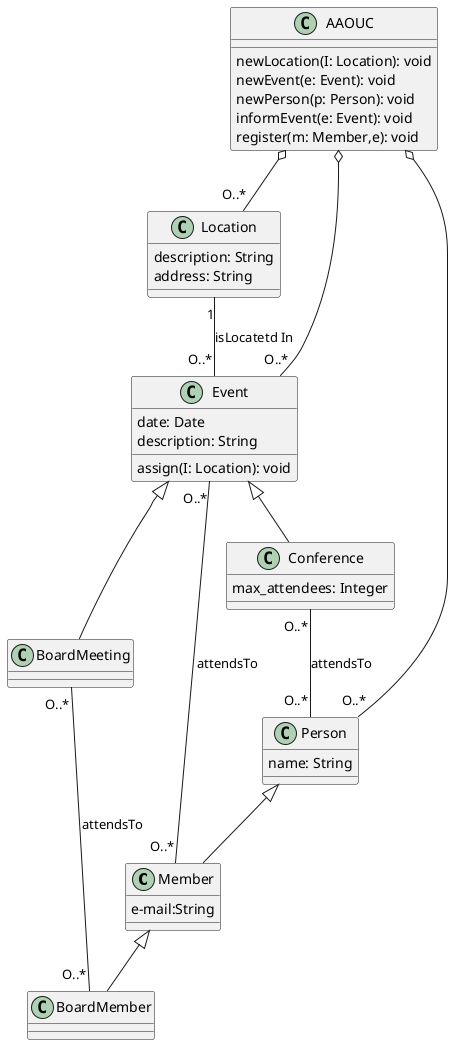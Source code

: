 @startuml
class Member{
    e-mail:String
}
class BoardMember
class Event{
    date: Date
    description: String
    assign(I: Location): void
}
class Conference{
    max_attendees: Integer
}
class BoardMeeting
class Location{
    description: String
    address: String
}
class Person{
    name: String
}
class AAOUC{
    newLocation(I: Location): void
    newEvent(e: Event): void
    newPerson(p: Person): void
    informEvent(e: Event): void
    register(m: Member,e): void
}
Event <|-- Conference
Event <|-- BoardMeeting
Person <|-- Member
Member <|-- BoardMember
Location "1" -- "O..*" Event: isLocatetd In
AAOUC o-- "O..*" Location
AAOUC o-- "O..*" Event
AAOUC o-- "O..*" Person
BoardMeeting "O..*" -- "O..*" BoardMember: attendsTo
Conference "O..*" -- "O..*" Person: attendsTo
Event "O..*" -- "O..*" Member: attendsTo
@enduml


